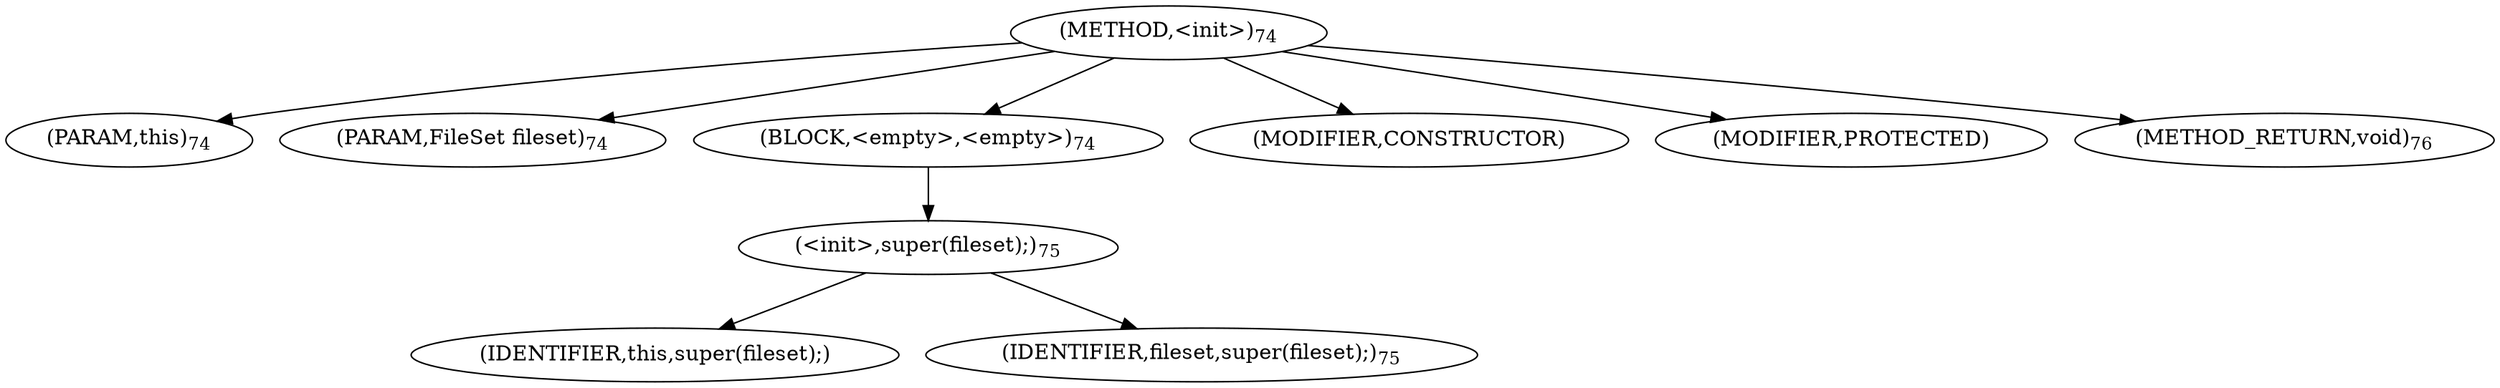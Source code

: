 digraph "&lt;init&gt;" {  
"21" [label = <(METHOD,&lt;init&gt;)<SUB>74</SUB>> ]
"6" [label = <(PARAM,this)<SUB>74</SUB>> ]
"22" [label = <(PARAM,FileSet fileset)<SUB>74</SUB>> ]
"23" [label = <(BLOCK,&lt;empty&gt;,&lt;empty&gt;)<SUB>74</SUB>> ]
"24" [label = <(&lt;init&gt;,super(fileset);)<SUB>75</SUB>> ]
"5" [label = <(IDENTIFIER,this,super(fileset);)> ]
"25" [label = <(IDENTIFIER,fileset,super(fileset);)<SUB>75</SUB>> ]
"26" [label = <(MODIFIER,CONSTRUCTOR)> ]
"27" [label = <(MODIFIER,PROTECTED)> ]
"28" [label = <(METHOD_RETURN,void)<SUB>76</SUB>> ]
  "21" -> "6" 
  "21" -> "22" 
  "21" -> "23" 
  "21" -> "26" 
  "21" -> "27" 
  "21" -> "28" 
  "23" -> "24" 
  "24" -> "5" 
  "24" -> "25" 
}

